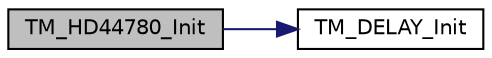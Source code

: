 digraph "TM_HD44780_Init"
{
  edge [fontname="Helvetica",fontsize="10",labelfontname="Helvetica",labelfontsize="10"];
  node [fontname="Helvetica",fontsize="10",shape=record];
  rankdir="LR";
  Node8 [label="TM_HD44780_Init",height=0.2,width=0.4,color="black", fillcolor="grey75", style="filled", fontcolor="black"];
  Node8 -> Node9 [color="midnightblue",fontsize="10",style="solid"];
  Node9 [label="TM_DELAY_Init",height=0.2,width=0.4,color="black", fillcolor="white", style="filled",URL="$group___t_m___d_e_l_a_y___functions.html#ga4ef7d542ba00287843b9e8575be8ecbc",tooltip="Initializes delay functions. "];
}
